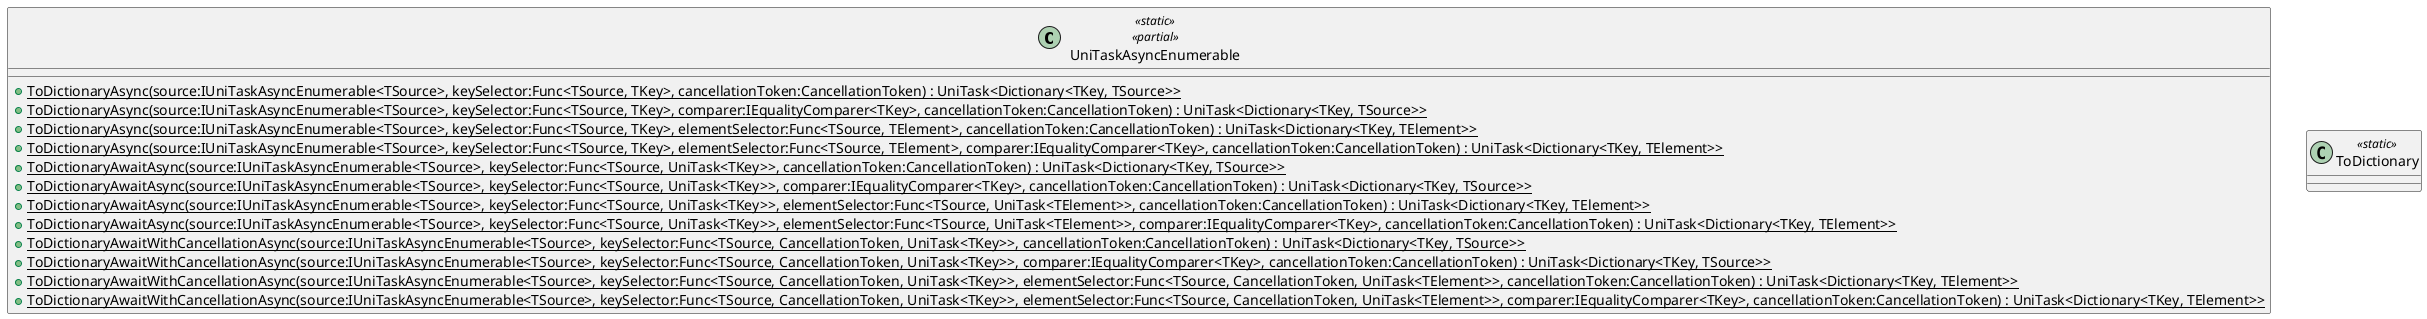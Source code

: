 @startuml
class UniTaskAsyncEnumerable <<static>> <<partial>> {
    + {static} ToDictionaryAsync(source:IUniTaskAsyncEnumerable<TSource>, keySelector:Func<TSource, TKey>, cancellationToken:CancellationToken) : UniTask<Dictionary<TKey, TSource>>
    + {static} ToDictionaryAsync(source:IUniTaskAsyncEnumerable<TSource>, keySelector:Func<TSource, TKey>, comparer:IEqualityComparer<TKey>, cancellationToken:CancellationToken) : UniTask<Dictionary<TKey, TSource>>
    + {static} ToDictionaryAsync(source:IUniTaskAsyncEnumerable<TSource>, keySelector:Func<TSource, TKey>, elementSelector:Func<TSource, TElement>, cancellationToken:CancellationToken) : UniTask<Dictionary<TKey, TElement>>
    + {static} ToDictionaryAsync(source:IUniTaskAsyncEnumerable<TSource>, keySelector:Func<TSource, TKey>, elementSelector:Func<TSource, TElement>, comparer:IEqualityComparer<TKey>, cancellationToken:CancellationToken) : UniTask<Dictionary<TKey, TElement>>
    + {static} ToDictionaryAwaitAsync(source:IUniTaskAsyncEnumerable<TSource>, keySelector:Func<TSource, UniTask<TKey>>, cancellationToken:CancellationToken) : UniTask<Dictionary<TKey, TSource>>
    + {static} ToDictionaryAwaitAsync(source:IUniTaskAsyncEnumerable<TSource>, keySelector:Func<TSource, UniTask<TKey>>, comparer:IEqualityComparer<TKey>, cancellationToken:CancellationToken) : UniTask<Dictionary<TKey, TSource>>
    + {static} ToDictionaryAwaitAsync(source:IUniTaskAsyncEnumerable<TSource>, keySelector:Func<TSource, UniTask<TKey>>, elementSelector:Func<TSource, UniTask<TElement>>, cancellationToken:CancellationToken) : UniTask<Dictionary<TKey, TElement>>
    + {static} ToDictionaryAwaitAsync(source:IUniTaskAsyncEnumerable<TSource>, keySelector:Func<TSource, UniTask<TKey>>, elementSelector:Func<TSource, UniTask<TElement>>, comparer:IEqualityComparer<TKey>, cancellationToken:CancellationToken) : UniTask<Dictionary<TKey, TElement>>
    + {static} ToDictionaryAwaitWithCancellationAsync(source:IUniTaskAsyncEnumerable<TSource>, keySelector:Func<TSource, CancellationToken, UniTask<TKey>>, cancellationToken:CancellationToken) : UniTask<Dictionary<TKey, TSource>>
    + {static} ToDictionaryAwaitWithCancellationAsync(source:IUniTaskAsyncEnumerable<TSource>, keySelector:Func<TSource, CancellationToken, UniTask<TKey>>, comparer:IEqualityComparer<TKey>, cancellationToken:CancellationToken) : UniTask<Dictionary<TKey, TSource>>
    + {static} ToDictionaryAwaitWithCancellationAsync(source:IUniTaskAsyncEnumerable<TSource>, keySelector:Func<TSource, CancellationToken, UniTask<TKey>>, elementSelector:Func<TSource, CancellationToken, UniTask<TElement>>, cancellationToken:CancellationToken) : UniTask<Dictionary<TKey, TElement>>
    + {static} ToDictionaryAwaitWithCancellationAsync(source:IUniTaskAsyncEnumerable<TSource>, keySelector:Func<TSource, CancellationToken, UniTask<TKey>>, elementSelector:Func<TSource, CancellationToken, UniTask<TElement>>, comparer:IEqualityComparer<TKey>, cancellationToken:CancellationToken) : UniTask<Dictionary<TKey, TElement>>
}
class ToDictionary <<static>> {
}
@enduml
